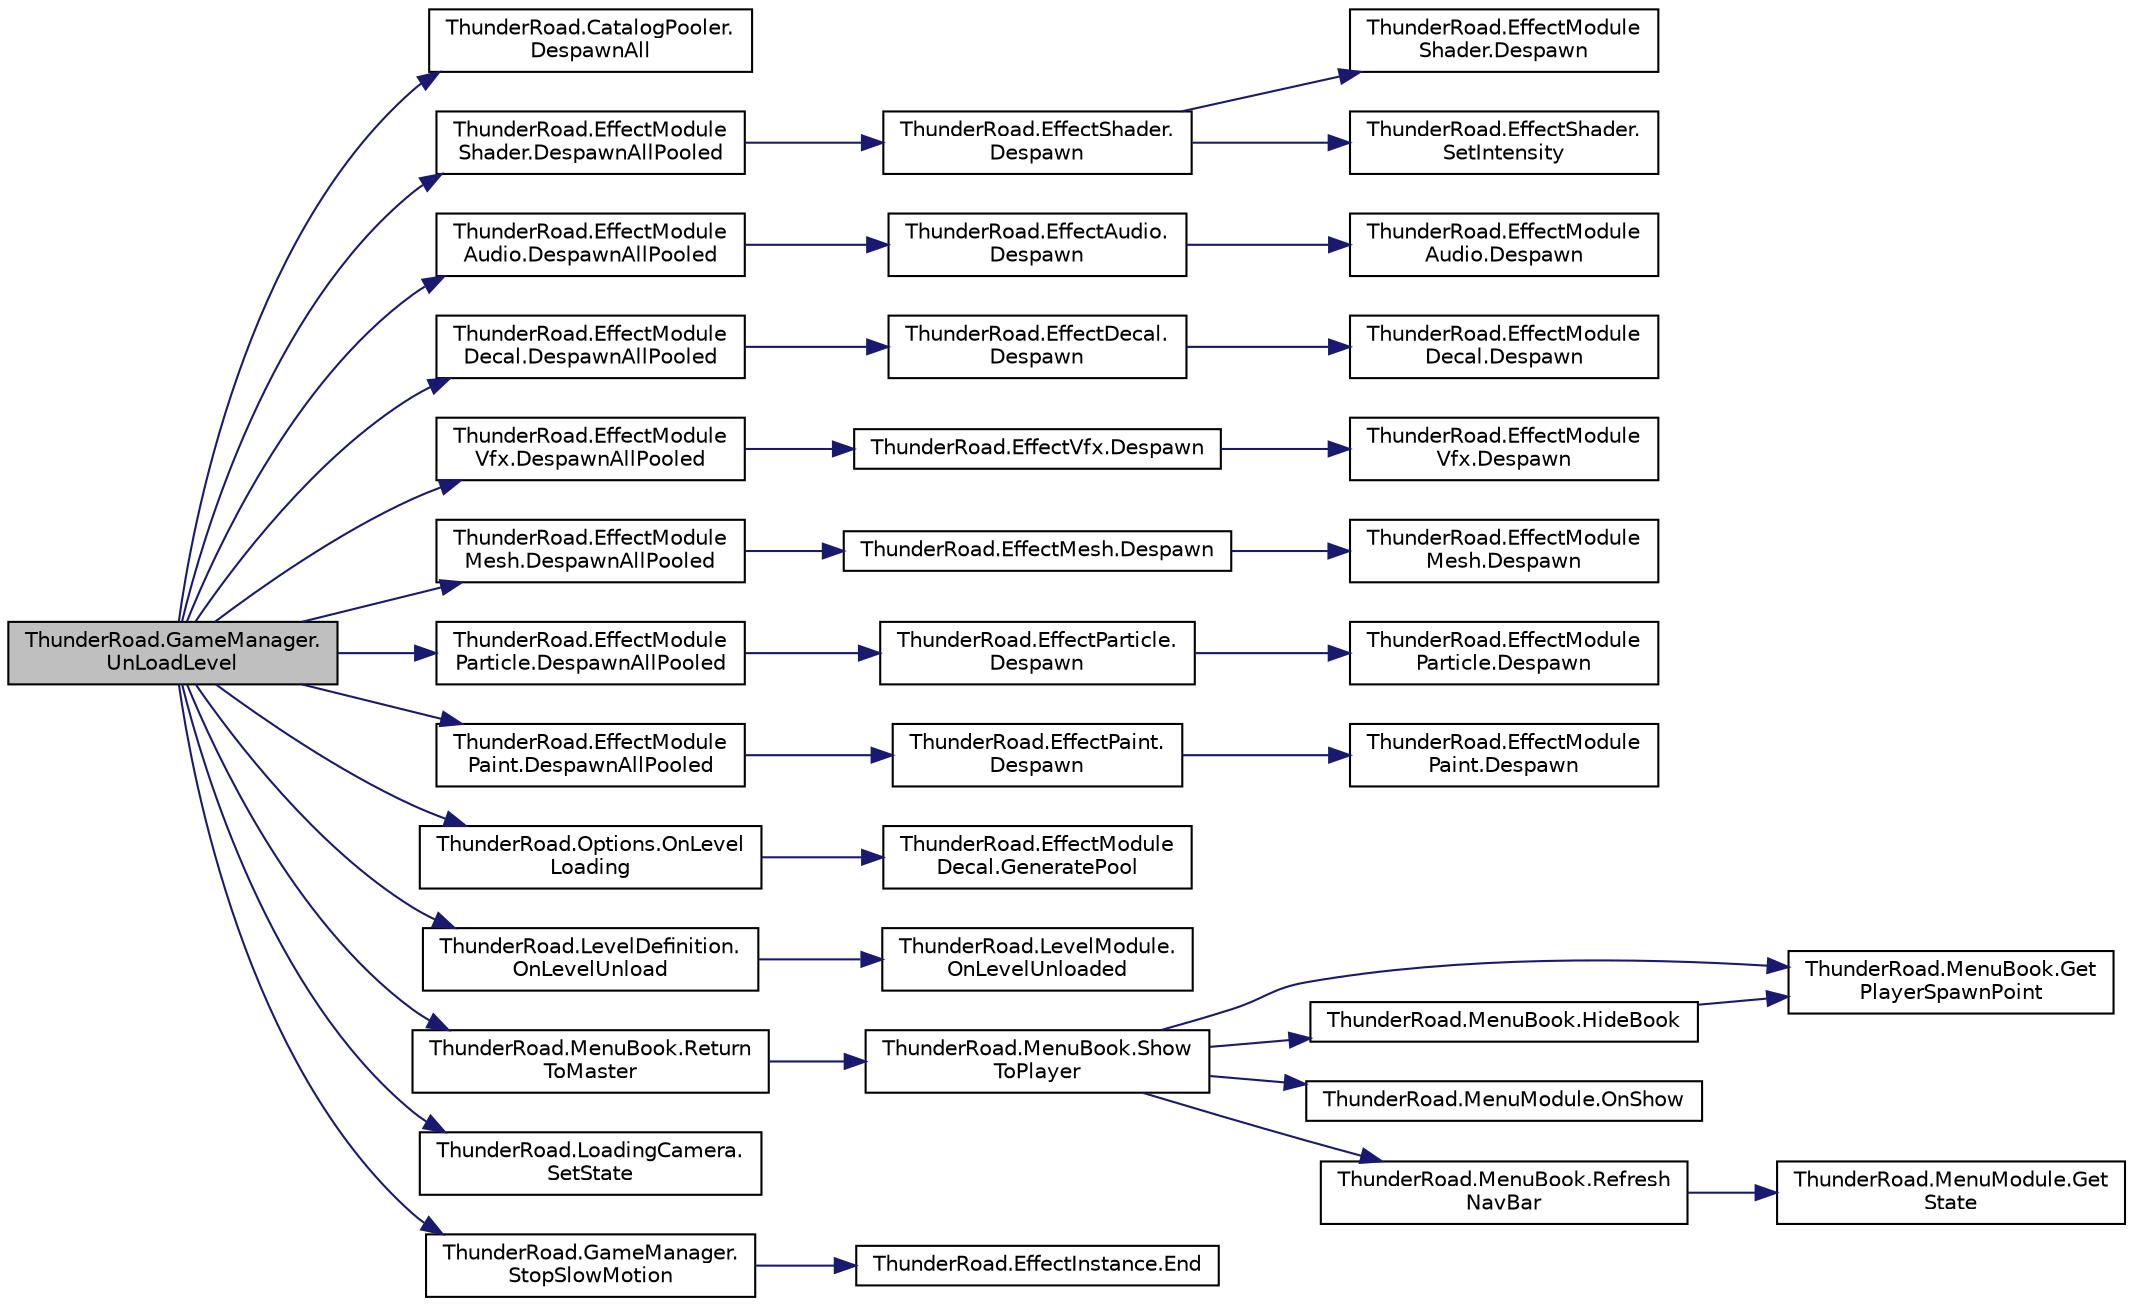 digraph "ThunderRoad.GameManager.UnLoadLevel"
{
 // LATEX_PDF_SIZE
  edge [fontname="Helvetica",fontsize="10",labelfontname="Helvetica",labelfontsize="10"];
  node [fontname="Helvetica",fontsize="10",shape=record];
  rankdir="LR";
  Node1 [label="ThunderRoad.GameManager.\lUnLoadLevel",height=0.2,width=0.4,color="black", fillcolor="grey75", style="filled", fontcolor="black",tooltip="Uns the load level."];
  Node1 -> Node2 [color="midnightblue",fontsize="10",style="solid",fontname="Helvetica"];
  Node2 [label="ThunderRoad.CatalogPooler.\lDespawnAll",height=0.2,width=0.4,color="black", fillcolor="white", style="filled",URL="$class_thunder_road_1_1_catalog_pooler.html#af62a096cd7584db8f5645a97716b6ee9",tooltip="Despawns all."];
  Node1 -> Node3 [color="midnightblue",fontsize="10",style="solid",fontname="Helvetica"];
  Node3 [label="ThunderRoad.EffectModule\lShader.DespawnAllPooled",height=0.2,width=0.4,color="black", fillcolor="white", style="filled",URL="$class_thunder_road_1_1_effect_module_shader.html#ab9a6f5d47c163ca8f641916c938bca1e",tooltip="Despawns all pooled."];
  Node3 -> Node4 [color="midnightblue",fontsize="10",style="solid",fontname="Helvetica"];
  Node4 [label="ThunderRoad.EffectShader.\lDespawn",height=0.2,width=0.4,color="black", fillcolor="white", style="filled",URL="$class_thunder_road_1_1_effect_shader.html#a8bcbdd788a6d77471e42849b354178f2",tooltip="Despawns this instance."];
  Node4 -> Node5 [color="midnightblue",fontsize="10",style="solid",fontname="Helvetica"];
  Node5 [label="ThunderRoad.EffectModule\lShader.Despawn",height=0.2,width=0.4,color="black", fillcolor="white", style="filled",URL="$class_thunder_road_1_1_effect_module_shader.html#ad1c4a9975de2ba4cf181ae033c12a1ab",tooltip="Despawns the specified effect."];
  Node4 -> Node6 [color="midnightblue",fontsize="10",style="solid",fontname="Helvetica"];
  Node6 [label="ThunderRoad.EffectShader.\lSetIntensity",height=0.2,width=0.4,color="black", fillcolor="white", style="filled",URL="$class_thunder_road_1_1_effect_shader.html#a81e10df1bb7527426774861e421959c7",tooltip="Sets the intensity."];
  Node1 -> Node7 [color="midnightblue",fontsize="10",style="solid",fontname="Helvetica"];
  Node7 [label="ThunderRoad.EffectModule\lAudio.DespawnAllPooled",height=0.2,width=0.4,color="black", fillcolor="white", style="filled",URL="$class_thunder_road_1_1_effect_module_audio.html#aa688f97dd87d73024b1f67db6ca88089",tooltip="Despawns all pooled."];
  Node7 -> Node8 [color="midnightblue",fontsize="10",style="solid",fontname="Helvetica"];
  Node8 [label="ThunderRoad.EffectAudio.\lDespawn",height=0.2,width=0.4,color="black", fillcolor="white", style="filled",URL="$class_thunder_road_1_1_effect_audio.html#a4568d28d6037c57ddb653c6941e1ca5c",tooltip="Despawns this instance."];
  Node8 -> Node9 [color="midnightblue",fontsize="10",style="solid",fontname="Helvetica"];
  Node9 [label="ThunderRoad.EffectModule\lAudio.Despawn",height=0.2,width=0.4,color="black", fillcolor="white", style="filled",URL="$class_thunder_road_1_1_effect_module_audio.html#a208be23096b060fc9401348a1b0de268",tooltip="Despawns the specified effect."];
  Node1 -> Node10 [color="midnightblue",fontsize="10",style="solid",fontname="Helvetica"];
  Node10 [label="ThunderRoad.EffectModule\lDecal.DespawnAllPooled",height=0.2,width=0.4,color="black", fillcolor="white", style="filled",URL="$class_thunder_road_1_1_effect_module_decal.html#a5fc64235ccf3a235b52ca033df586f8b",tooltip="Despawns all pooled."];
  Node10 -> Node11 [color="midnightblue",fontsize="10",style="solid",fontname="Helvetica"];
  Node11 [label="ThunderRoad.EffectDecal.\lDespawn",height=0.2,width=0.4,color="black", fillcolor="white", style="filled",URL="$class_thunder_road_1_1_effect_decal.html#ae2c60515ad72c88a5efae231f17626de",tooltip="Despawns this instance."];
  Node11 -> Node12 [color="midnightblue",fontsize="10",style="solid",fontname="Helvetica"];
  Node12 [label="ThunderRoad.EffectModule\lDecal.Despawn",height=0.2,width=0.4,color="black", fillcolor="white", style="filled",URL="$class_thunder_road_1_1_effect_module_decal.html#ae262f7c019d68aefc80fca51b14eab8c",tooltip="Despawns the specified effect decal."];
  Node1 -> Node13 [color="midnightblue",fontsize="10",style="solid",fontname="Helvetica"];
  Node13 [label="ThunderRoad.EffectModule\lVfx.DespawnAllPooled",height=0.2,width=0.4,color="black", fillcolor="white", style="filled",URL="$class_thunder_road_1_1_effect_module_vfx.html#a15ddad7ac0ad39d1da2b0a5e1479cb1c",tooltip="Despawns all pooled."];
  Node13 -> Node14 [color="midnightblue",fontsize="10",style="solid",fontname="Helvetica"];
  Node14 [label="ThunderRoad.EffectVfx.Despawn",height=0.2,width=0.4,color="black", fillcolor="white", style="filled",URL="$class_thunder_road_1_1_effect_vfx.html#ab77ad0144d291b4def37229ac5ba6774",tooltip="Despawns this instance."];
  Node14 -> Node15 [color="midnightblue",fontsize="10",style="solid",fontname="Helvetica"];
  Node15 [label="ThunderRoad.EffectModule\lVfx.Despawn",height=0.2,width=0.4,color="black", fillcolor="white", style="filled",URL="$class_thunder_road_1_1_effect_module_vfx.html#a0eb20b5c248c0d66ebe99eac7d03da2c",tooltip="Despawns the specified effect."];
  Node1 -> Node16 [color="midnightblue",fontsize="10",style="solid",fontname="Helvetica"];
  Node16 [label="ThunderRoad.EffectModule\lMesh.DespawnAllPooled",height=0.2,width=0.4,color="black", fillcolor="white", style="filled",URL="$class_thunder_road_1_1_effect_module_mesh.html#a945894b17c4e672b4a5ed742fb1c7f8c",tooltip="Despawns all pooled."];
  Node16 -> Node17 [color="midnightblue",fontsize="10",style="solid",fontname="Helvetica"];
  Node17 [label="ThunderRoad.EffectMesh.Despawn",height=0.2,width=0.4,color="black", fillcolor="white", style="filled",URL="$class_thunder_road_1_1_effect_mesh.html#ab7bb80f0f59b1ed3e14dfcd023f7a824",tooltip="Despawns this instance."];
  Node17 -> Node18 [color="midnightblue",fontsize="10",style="solid",fontname="Helvetica"];
  Node18 [label="ThunderRoad.EffectModule\lMesh.Despawn",height=0.2,width=0.4,color="black", fillcolor="white", style="filled",URL="$class_thunder_road_1_1_effect_module_mesh.html#ae6d5fc156094c76fc4eaa0364d20e76e",tooltip="Despawns the specified effect."];
  Node1 -> Node19 [color="midnightblue",fontsize="10",style="solid",fontname="Helvetica"];
  Node19 [label="ThunderRoad.EffectModule\lParticle.DespawnAllPooled",height=0.2,width=0.4,color="black", fillcolor="white", style="filled",URL="$class_thunder_road_1_1_effect_module_particle.html#aa9f936f95a5307690d72f0fb531f958e",tooltip="Despawns all pooled."];
  Node19 -> Node20 [color="midnightblue",fontsize="10",style="solid",fontname="Helvetica"];
  Node20 [label="ThunderRoad.EffectParticle.\lDespawn",height=0.2,width=0.4,color="black", fillcolor="white", style="filled",URL="$class_thunder_road_1_1_effect_particle.html#a4e9380bd3cfbfc27bf995d7593854e99",tooltip="Despawns this instance."];
  Node20 -> Node21 [color="midnightblue",fontsize="10",style="solid",fontname="Helvetica"];
  Node21 [label="ThunderRoad.EffectModule\lParticle.Despawn",height=0.2,width=0.4,color="black", fillcolor="white", style="filled",URL="$class_thunder_road_1_1_effect_module_particle.html#a40ffc52aeb85b637ecd26767056ccb79",tooltip="Despawns the specified effect particle."];
  Node1 -> Node22 [color="midnightblue",fontsize="10",style="solid",fontname="Helvetica"];
  Node22 [label="ThunderRoad.EffectModule\lPaint.DespawnAllPooled",height=0.2,width=0.4,color="black", fillcolor="white", style="filled",URL="$class_thunder_road_1_1_effect_module_paint.html#a1b9b1dd317c7a55f8ac797514d14cd9d",tooltip="Despawns all pooled."];
  Node22 -> Node23 [color="midnightblue",fontsize="10",style="solid",fontname="Helvetica"];
  Node23 [label="ThunderRoad.EffectPaint.\lDespawn",height=0.2,width=0.4,color="black", fillcolor="white", style="filled",URL="$class_thunder_road_1_1_effect_paint.html#a4adc3a0be3d755e6d385f5c57482c306",tooltip="Despawns this instance."];
  Node23 -> Node24 [color="midnightblue",fontsize="10",style="solid",fontname="Helvetica"];
  Node24 [label="ThunderRoad.EffectModule\lPaint.Despawn",height=0.2,width=0.4,color="black", fillcolor="white", style="filled",URL="$class_thunder_road_1_1_effect_module_paint.html#a867ecef195acc76a2f587630b8574ca1",tooltip="Despawns the specified effect."];
  Node1 -> Node25 [color="midnightblue",fontsize="10",style="solid",fontname="Helvetica"];
  Node25 [label="ThunderRoad.Options.OnLevel\lLoading",height=0.2,width=0.4,color="black", fillcolor="white", style="filled",URL="$class_thunder_road_1_1_options.html#ab2c993c11d70960bde2a62a25e285a45",tooltip="Called when [level loading]."];
  Node25 -> Node26 [color="midnightblue",fontsize="10",style="solid",fontname="Helvetica"];
  Node26 [label="ThunderRoad.EffectModule\lDecal.GeneratePool",height=0.2,width=0.4,color="black", fillcolor="white", style="filled",URL="$class_thunder_road_1_1_effect_module_decal.html#a635631de379bffc44b3dfc446b9a9254",tooltip="Generates the pool."];
  Node1 -> Node27 [color="midnightblue",fontsize="10",style="solid",fontname="Helvetica"];
  Node27 [label="ThunderRoad.LevelDefinition.\lOnLevelUnload",height=0.2,width=0.4,color="black", fillcolor="white", style="filled",URL="$class_thunder_road_1_1_level_definition.html#a7af717c30b812307b30fc9bee6ccd48f",tooltip="Called when [level unload]."];
  Node27 -> Node28 [color="midnightblue",fontsize="10",style="solid",fontname="Helvetica"];
  Node28 [label="ThunderRoad.LevelModule.\lOnLevelUnloaded",height=0.2,width=0.4,color="black", fillcolor="white", style="filled",URL="$class_thunder_road_1_1_level_module.html#a73c643e64cc437c734f222cee18a8b37",tooltip="Called when [level unloaded]."];
  Node1 -> Node29 [color="midnightblue",fontsize="10",style="solid",fontname="Helvetica"];
  Node29 [label="ThunderRoad.MenuBook.Return\lToMaster",height=0.2,width=0.4,color="black", fillcolor="white", style="filled",URL="$class_thunder_road_1_1_menu_book.html#a54e653d440d1a952559df5f993b2a830",tooltip="Returns to master."];
  Node29 -> Node30 [color="midnightblue",fontsize="10",style="solid",fontname="Helvetica"];
  Node30 [label="ThunderRoad.MenuBook.Show\lToPlayer",height=0.2,width=0.4,color="black", fillcolor="white", style="filled",URL="$class_thunder_road_1_1_menu_book.html#aa4ae3cf651672fb02ac4e469ccab670d",tooltip=" "];
  Node30 -> Node31 [color="midnightblue",fontsize="10",style="solid",fontname="Helvetica"];
  Node31 [label="ThunderRoad.MenuBook.Get\lPlayerSpawnPoint",height=0.2,width=0.4,color="black", fillcolor="white", style="filled",URL="$class_thunder_road_1_1_menu_book.html#a7e1bbd1ab63d655117f649ce59cd1101",tooltip=" "];
  Node30 -> Node32 [color="midnightblue",fontsize="10",style="solid",fontname="Helvetica"];
  Node32 [label="ThunderRoad.MenuBook.HideBook",height=0.2,width=0.4,color="black", fillcolor="white", style="filled",URL="$class_thunder_road_1_1_menu_book.html#a5575e0f6c089b91a02a784b4b6a7c100",tooltip=" "];
  Node32 -> Node31 [color="midnightblue",fontsize="10",style="solid",fontname="Helvetica"];
  Node30 -> Node33 [color="midnightblue",fontsize="10",style="solid",fontname="Helvetica"];
  Node33 [label="ThunderRoad.MenuModule.OnShow",height=0.2,width=0.4,color="black", fillcolor="white", style="filled",URL="$class_thunder_road_1_1_menu_module.html#a7f682303b5f3988c7a1165eec3148cc3",tooltip="Called when [show]."];
  Node30 -> Node34 [color="midnightblue",fontsize="10",style="solid",fontname="Helvetica"];
  Node34 [label="ThunderRoad.MenuBook.Refresh\lNavBar",height=0.2,width=0.4,color="black", fillcolor="white", style="filled",URL="$class_thunder_road_1_1_menu_book.html#ad9f5133215e7cdabeb4c99fccd591df8",tooltip="Refreshes the nav bar."];
  Node34 -> Node35 [color="midnightblue",fontsize="10",style="solid",fontname="Helvetica"];
  Node35 [label="ThunderRoad.MenuModule.Get\lState",height=0.2,width=0.4,color="black", fillcolor="white", style="filled",URL="$class_thunder_road_1_1_menu_module.html#a30562c216f66556ab73ad148048e3e54",tooltip="Gets the state."];
  Node1 -> Node36 [color="midnightblue",fontsize="10",style="solid",fontname="Helvetica"];
  Node36 [label="ThunderRoad.LoadingCamera.\lSetState",height=0.2,width=0.4,color="black", fillcolor="white", style="filled",URL="$class_thunder_road_1_1_loading_camera.html#a81a3adc009db4c0ea7d01d91558f4d36",tooltip="Sets the state."];
  Node1 -> Node37 [color="midnightblue",fontsize="10",style="solid",fontname="Helvetica"];
  Node37 [label="ThunderRoad.GameManager.\lStopSlowMotion",height=0.2,width=0.4,color="black", fillcolor="white", style="filled",URL="$class_thunder_road_1_1_game_manager.html#a393c5ed496d67b6210fe7daea65fdc4b",tooltip="Stops the slow motion."];
  Node37 -> Node38 [color="midnightblue",fontsize="10",style="solid",fontname="Helvetica"];
  Node38 [label="ThunderRoad.EffectInstance.End",height=0.2,width=0.4,color="black", fillcolor="white", style="filled",URL="$class_thunder_road_1_1_effect_instance.html#a2145ac61404303ad31bfda14880e77e5",tooltip="Ends the specified loop only."];
}
